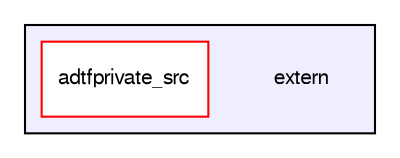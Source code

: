 digraph "extern" {
  compound=true
  node [ fontsize="10", fontname="FreeSans"];
  edge [ labelfontsize="10", labelfontname="FreeSans"];
  subgraph clusterdir_dc9e1e299a0b26f222fe6c0a872463f0 {
    graph [ bgcolor="#eeeeff", pencolor="black", label="" URL="dir_dc9e1e299a0b26f222fe6c0a872463f0.html"];
    dir_dc9e1e299a0b26f222fe6c0a872463f0 [shape=plaintext label="extern"];
    dir_0d971bcad5483cd10814655f005e3bbd [shape=box label="adtfprivate_src" color="red" fillcolor="white" style="filled" URL="dir_0d971bcad5483cd10814655f005e3bbd.html"];
  }
}
